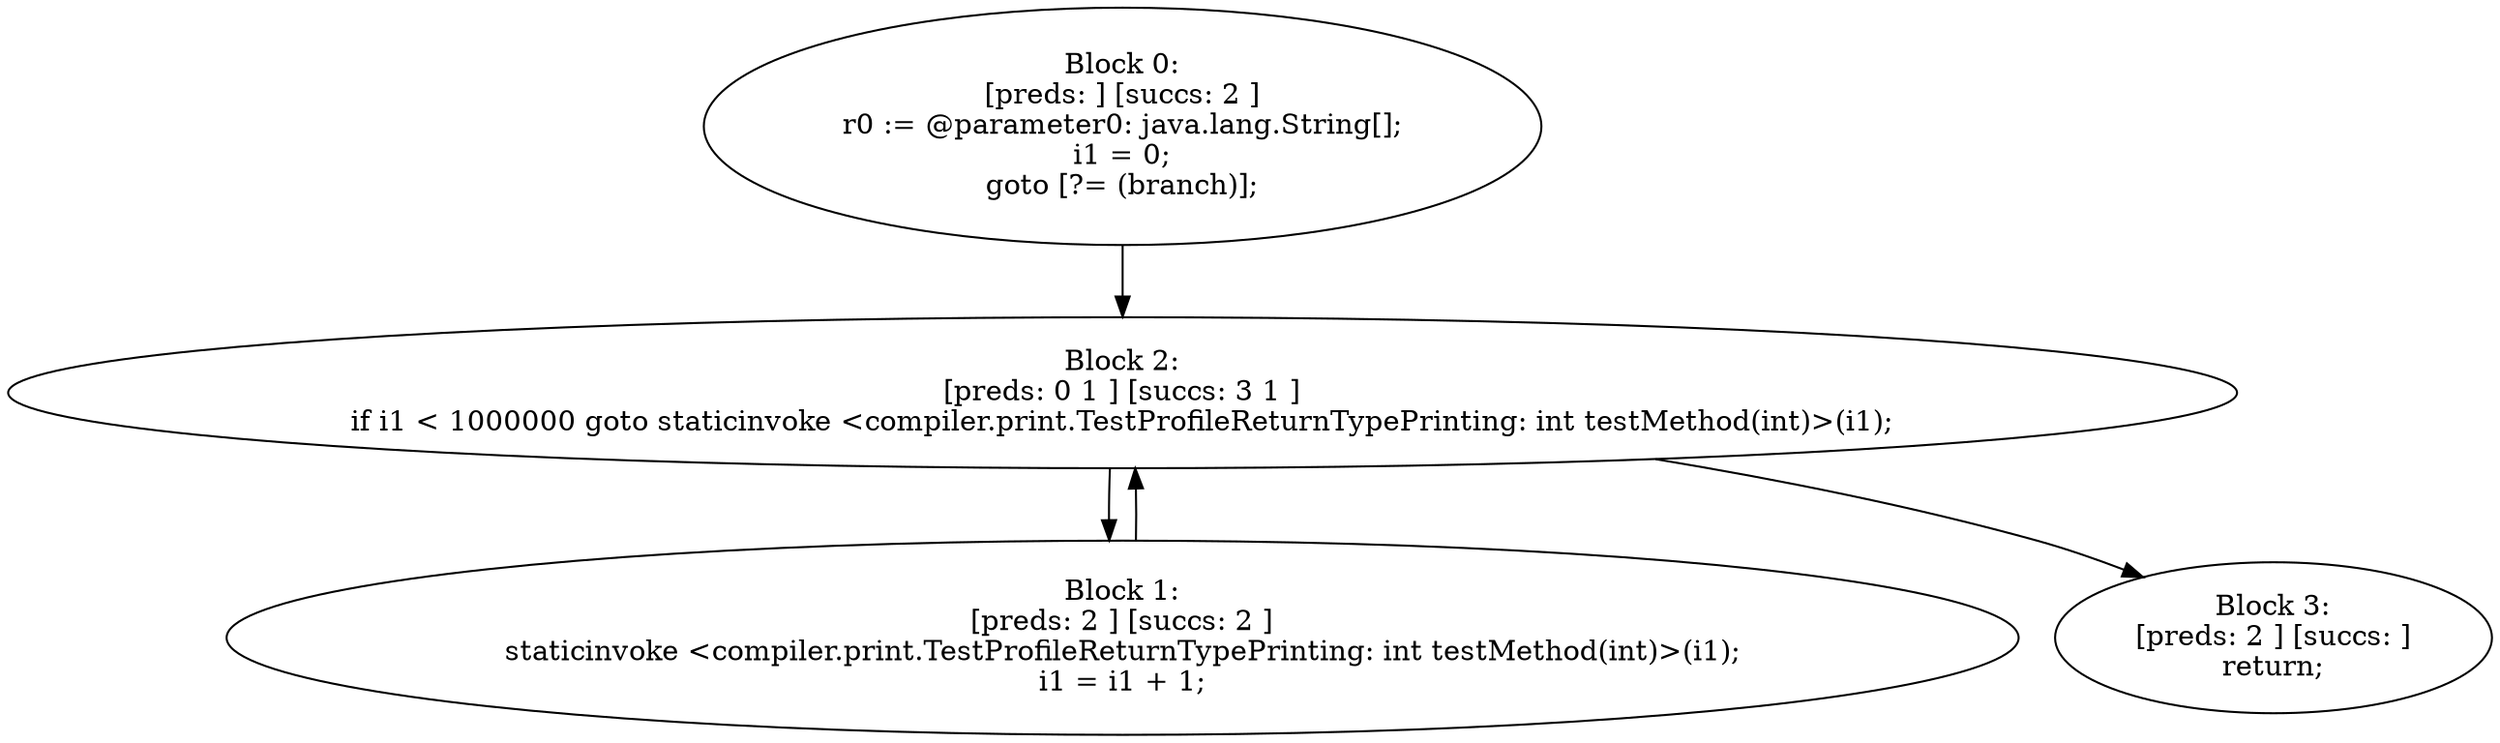 digraph "unitGraph" {
    "Block 0:
[preds: ] [succs: 2 ]
r0 := @parameter0: java.lang.String[];
i1 = 0;
goto [?= (branch)];
"
    "Block 1:
[preds: 2 ] [succs: 2 ]
staticinvoke <compiler.print.TestProfileReturnTypePrinting: int testMethod(int)>(i1);
i1 = i1 + 1;
"
    "Block 2:
[preds: 0 1 ] [succs: 3 1 ]
if i1 < 1000000 goto staticinvoke <compiler.print.TestProfileReturnTypePrinting: int testMethod(int)>(i1);
"
    "Block 3:
[preds: 2 ] [succs: ]
return;
"
    "Block 0:
[preds: ] [succs: 2 ]
r0 := @parameter0: java.lang.String[];
i1 = 0;
goto [?= (branch)];
"->"Block 2:
[preds: 0 1 ] [succs: 3 1 ]
if i1 < 1000000 goto staticinvoke <compiler.print.TestProfileReturnTypePrinting: int testMethod(int)>(i1);
";
    "Block 1:
[preds: 2 ] [succs: 2 ]
staticinvoke <compiler.print.TestProfileReturnTypePrinting: int testMethod(int)>(i1);
i1 = i1 + 1;
"->"Block 2:
[preds: 0 1 ] [succs: 3 1 ]
if i1 < 1000000 goto staticinvoke <compiler.print.TestProfileReturnTypePrinting: int testMethod(int)>(i1);
";
    "Block 2:
[preds: 0 1 ] [succs: 3 1 ]
if i1 < 1000000 goto staticinvoke <compiler.print.TestProfileReturnTypePrinting: int testMethod(int)>(i1);
"->"Block 3:
[preds: 2 ] [succs: ]
return;
";
    "Block 2:
[preds: 0 1 ] [succs: 3 1 ]
if i1 < 1000000 goto staticinvoke <compiler.print.TestProfileReturnTypePrinting: int testMethod(int)>(i1);
"->"Block 1:
[preds: 2 ] [succs: 2 ]
staticinvoke <compiler.print.TestProfileReturnTypePrinting: int testMethod(int)>(i1);
i1 = i1 + 1;
";
}
